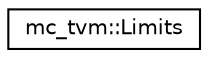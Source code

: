digraph "Graphical Class Hierarchy"
{
 // INTERACTIVE_SVG=YES
 // LATEX_PDF_SIZE
  edge [fontname="Helvetica",fontsize="10",labelfontname="Helvetica",labelfontsize="10"];
  node [fontname="Helvetica",fontsize="10",shape=record];
  rankdir="LR";
  Node0 [label="mc_tvm::Limits",height=0.2,width=0.4,color="black", fillcolor="white", style="filled",URL="$structmc__tvm_1_1Limits.html",tooltip=" "];
}
